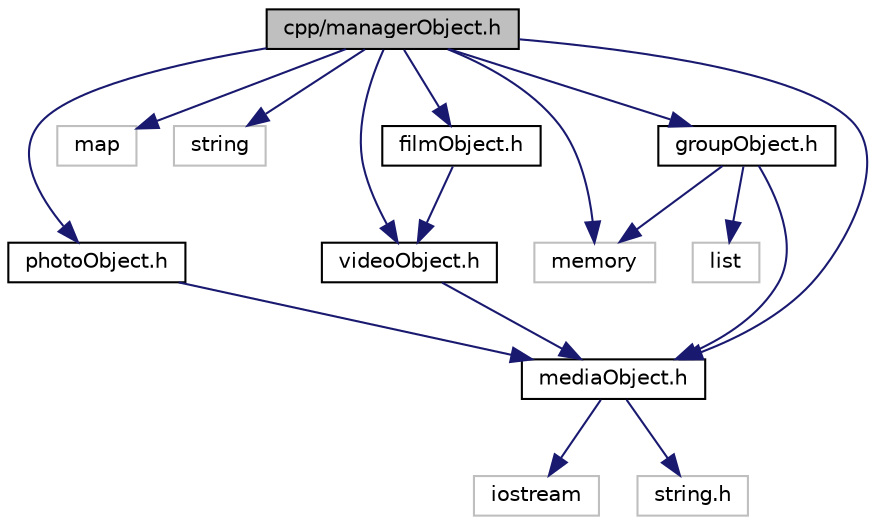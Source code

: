 digraph "cpp/managerObject.h"
{
 // LATEX_PDF_SIZE
  edge [fontname="Helvetica",fontsize="10",labelfontname="Helvetica",labelfontsize="10"];
  node [fontname="Helvetica",fontsize="10",shape=record];
  Node1 [label="cpp/managerObject.h",height=0.2,width=0.4,color="black", fillcolor="grey75", style="filled", fontcolor="black",tooltip="Header file for the ManagerObject class."];
  Node1 -> Node2 [color="midnightblue",fontsize="10",style="solid"];
  Node2 [label="memory",height=0.2,width=0.4,color="grey75", fillcolor="white", style="filled",tooltip=" "];
  Node1 -> Node3 [color="midnightblue",fontsize="10",style="solid"];
  Node3 [label="map",height=0.2,width=0.4,color="grey75", fillcolor="white", style="filled",tooltip=" "];
  Node1 -> Node4 [color="midnightblue",fontsize="10",style="solid"];
  Node4 [label="string",height=0.2,width=0.4,color="grey75", fillcolor="white", style="filled",tooltip=" "];
  Node1 -> Node5 [color="midnightblue",fontsize="10",style="solid"];
  Node5 [label="mediaObject.h",height=0.2,width=0.4,color="black", fillcolor="white", style="filled",URL="$mediaObject_8h.html",tooltip="Header file for the MediaObject class."];
  Node5 -> Node6 [color="midnightblue",fontsize="10",style="solid"];
  Node6 [label="iostream",height=0.2,width=0.4,color="grey75", fillcolor="white", style="filled",tooltip=" "];
  Node5 -> Node7 [color="midnightblue",fontsize="10",style="solid"];
  Node7 [label="string.h",height=0.2,width=0.4,color="grey75", fillcolor="white", style="filled",tooltip=" "];
  Node1 -> Node8 [color="midnightblue",fontsize="10",style="solid"];
  Node8 [label="groupObject.h",height=0.2,width=0.4,color="black", fillcolor="white", style="filled",URL="$groupObject_8h.html",tooltip="Header file for the GroupObject class."];
  Node8 -> Node9 [color="midnightblue",fontsize="10",style="solid"];
  Node9 [label="list",height=0.2,width=0.4,color="grey75", fillcolor="white", style="filled",tooltip=" "];
  Node8 -> Node2 [color="midnightblue",fontsize="10",style="solid"];
  Node8 -> Node5 [color="midnightblue",fontsize="10",style="solid"];
  Node1 -> Node10 [color="midnightblue",fontsize="10",style="solid"];
  Node10 [label="photoObject.h",height=0.2,width=0.4,color="black", fillcolor="white", style="filled",URL="$photoObject_8h.html",tooltip="Header file for the PhotoObject class."];
  Node10 -> Node5 [color="midnightblue",fontsize="10",style="solid"];
  Node1 -> Node11 [color="midnightblue",fontsize="10",style="solid"];
  Node11 [label="videoObject.h",height=0.2,width=0.4,color="black", fillcolor="white", style="filled",URL="$videoObject_8h.html",tooltip="Header file for the VideoObject class."];
  Node11 -> Node5 [color="midnightblue",fontsize="10",style="solid"];
  Node1 -> Node12 [color="midnightblue",fontsize="10",style="solid"];
  Node12 [label="filmObject.h",height=0.2,width=0.4,color="black", fillcolor="white", style="filled",URL="$filmObject_8h.html",tooltip="Header file for the FilmObject class."];
  Node12 -> Node11 [color="midnightblue",fontsize="10",style="solid"];
}
